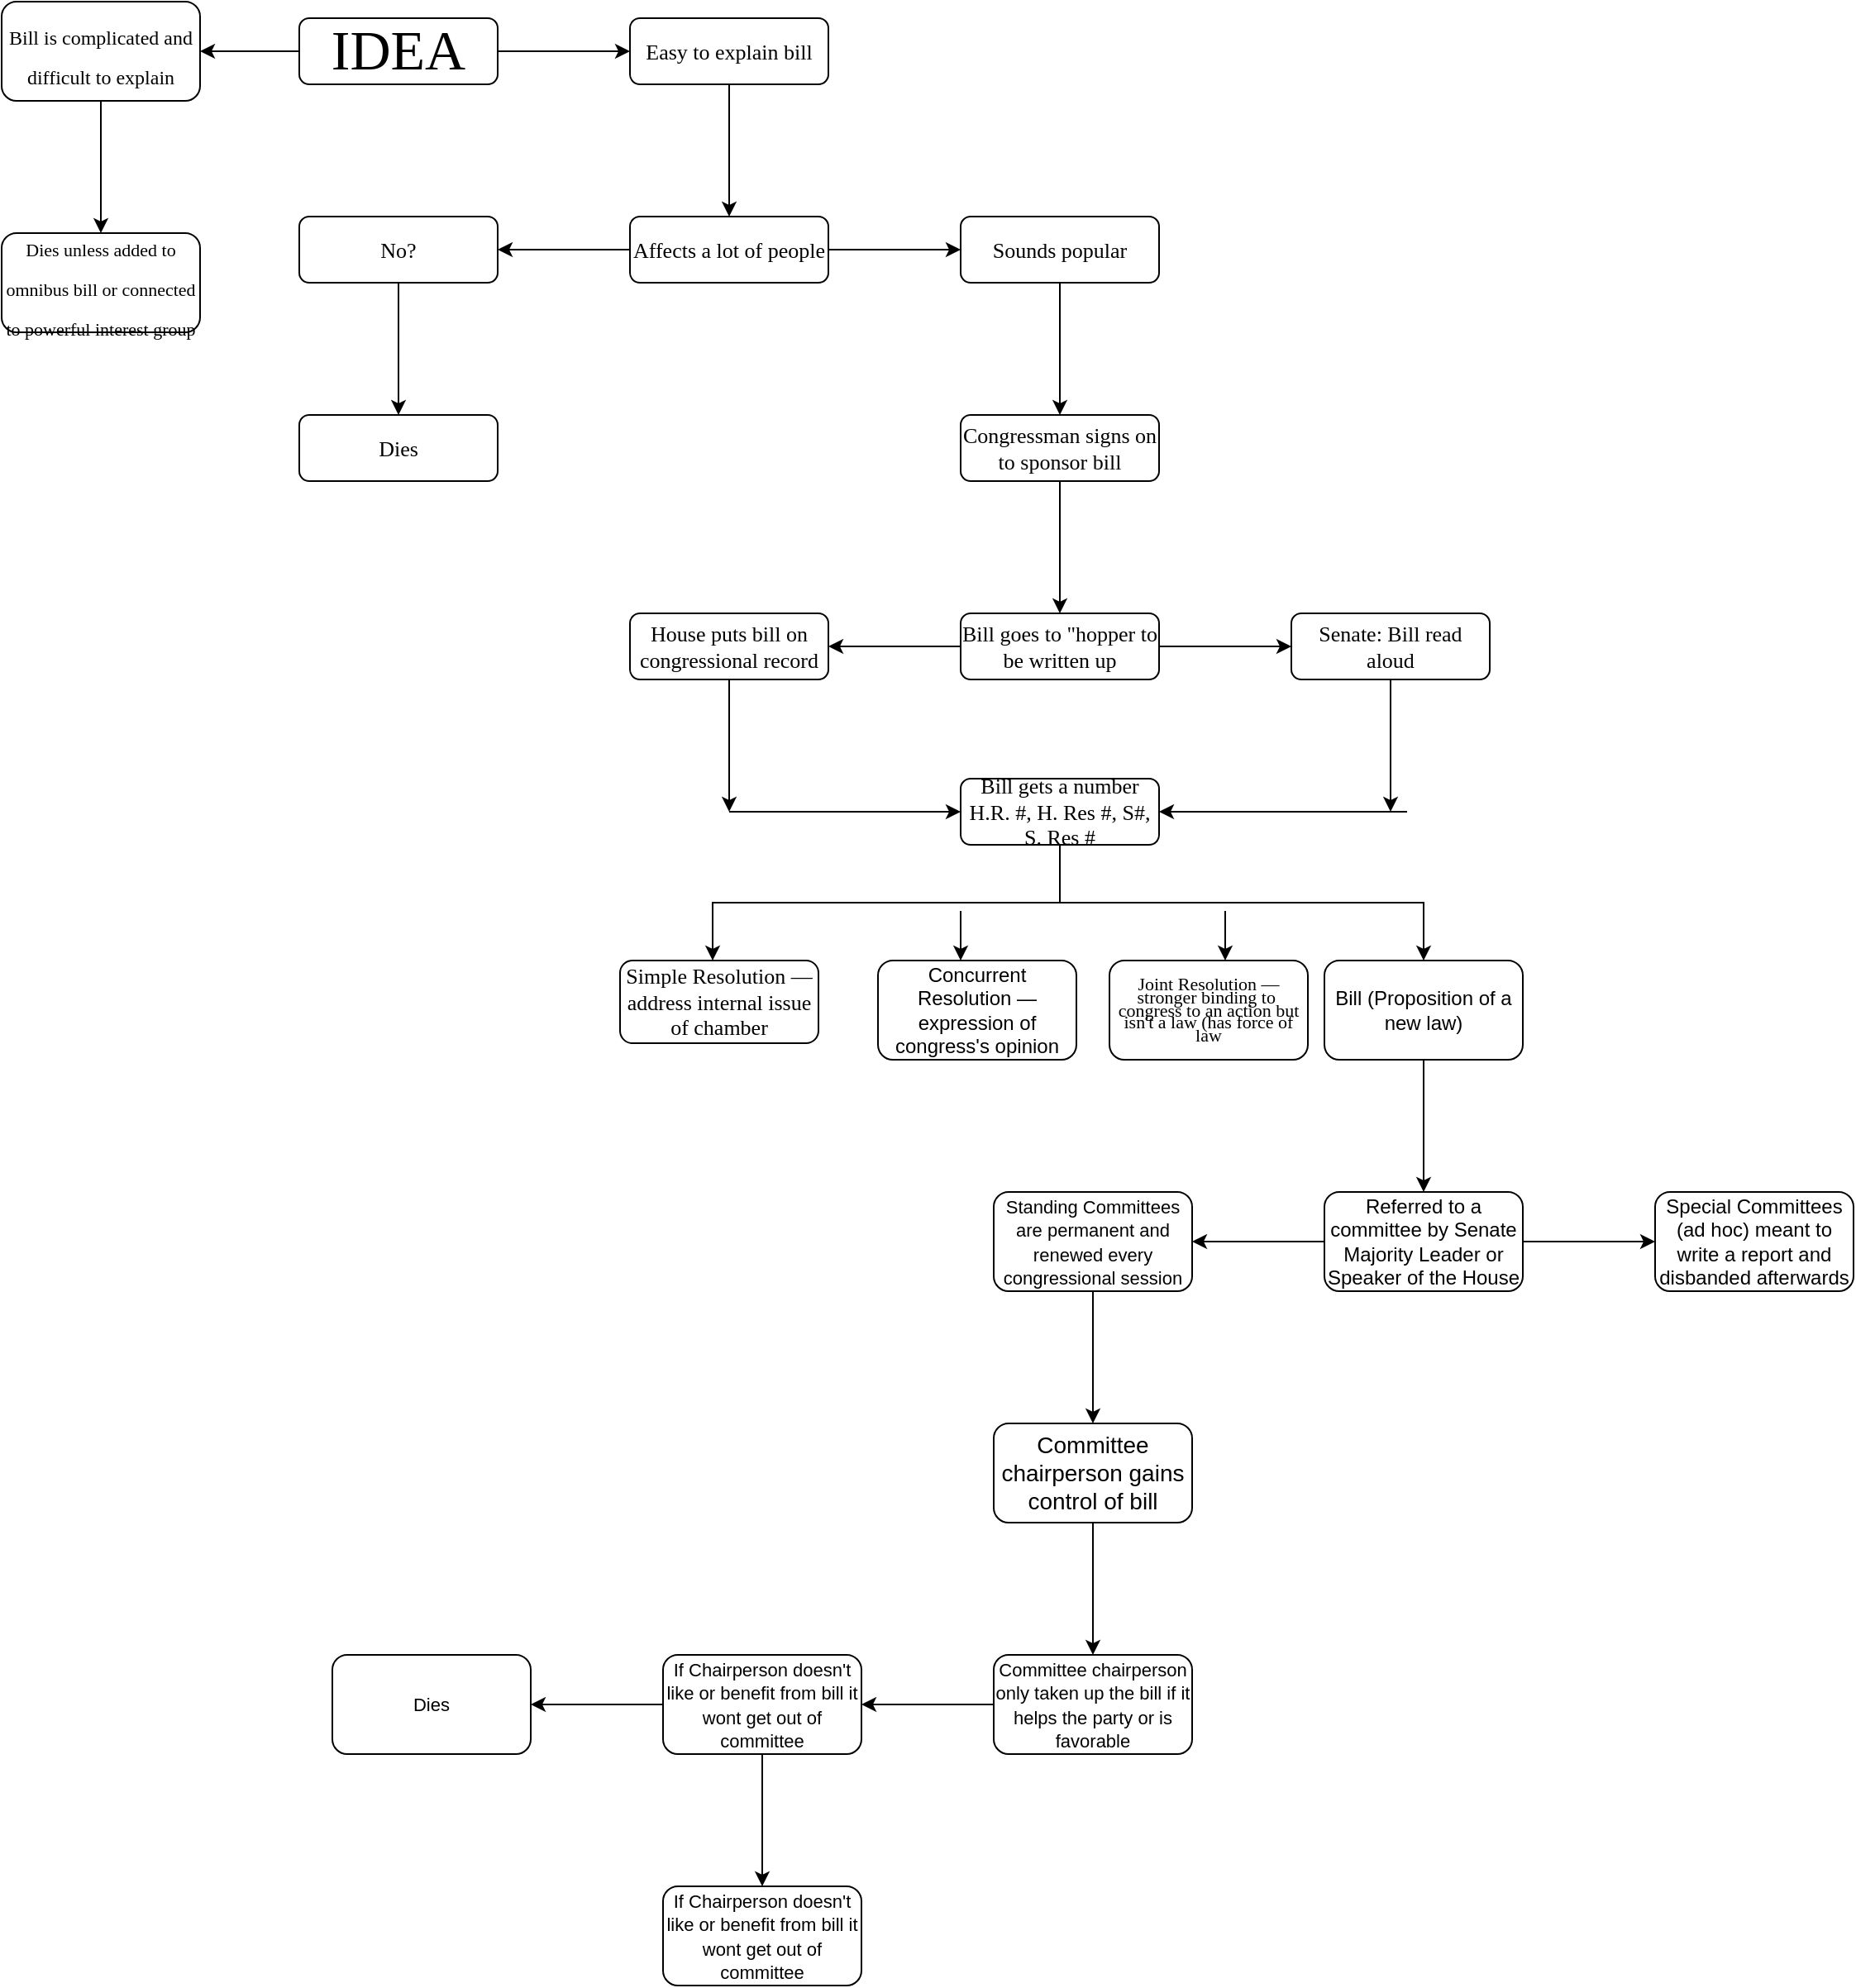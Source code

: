 <mxfile version="20.6.0" type="github">
  <diagram id="C5RBs43oDa-KdzZeNtuy" name="Page-1">
    <mxGraphModel dx="2133" dy="871" grid="1" gridSize="10" guides="1" tooltips="1" connect="1" arrows="1" fold="1" page="1" pageScale="1" pageWidth="827" pageHeight="1169" math="0" shadow="0">
      <root>
        <mxCell id="WIyWlLk6GJQsqaUBKTNV-0" />
        <mxCell id="WIyWlLk6GJQsqaUBKTNV-1" parent="WIyWlLk6GJQsqaUBKTNV-0" />
        <mxCell id="nTinVmcu9oHWkOwA1oCq-3" value="" style="edgeStyle=orthogonalEdgeStyle;rounded=0;orthogonalLoop=1;jettySize=auto;html=1;fontFamily=Times New Roman;fontSize=12;" edge="1" parent="WIyWlLk6GJQsqaUBKTNV-1" source="WIyWlLk6GJQsqaUBKTNV-3" target="nTinVmcu9oHWkOwA1oCq-1">
          <mxGeometry relative="1" as="geometry" />
        </mxCell>
        <mxCell id="nTinVmcu9oHWkOwA1oCq-8" value="" style="edgeStyle=orthogonalEdgeStyle;rounded=0;orthogonalLoop=1;jettySize=auto;html=1;fontFamily=Times New Roman;fontSize=11;" edge="1" parent="WIyWlLk6GJQsqaUBKTNV-1" source="WIyWlLk6GJQsqaUBKTNV-3" target="nTinVmcu9oHWkOwA1oCq-7">
          <mxGeometry relative="1" as="geometry" />
        </mxCell>
        <mxCell id="WIyWlLk6GJQsqaUBKTNV-3" value="&lt;font face=&quot;Times New Roman&quot;&gt;&lt;span style=&quot;font-size: 34px;&quot;&gt;IDEA&lt;/span&gt;&lt;/font&gt;" style="rounded=1;whiteSpace=wrap;html=1;fontSize=12;glass=0;strokeWidth=1;shadow=0;" parent="WIyWlLk6GJQsqaUBKTNV-1" vertex="1">
          <mxGeometry x="160" y="80" width="120" height="40" as="geometry" />
        </mxCell>
        <mxCell id="nTinVmcu9oHWkOwA1oCq-5" value="" style="edgeStyle=orthogonalEdgeStyle;rounded=0;orthogonalLoop=1;jettySize=auto;html=1;fontFamily=Times New Roman;fontSize=12;" edge="1" parent="WIyWlLk6GJQsqaUBKTNV-1" source="nTinVmcu9oHWkOwA1oCq-1" target="nTinVmcu9oHWkOwA1oCq-4">
          <mxGeometry relative="1" as="geometry" />
        </mxCell>
        <mxCell id="nTinVmcu9oHWkOwA1oCq-1" value="&lt;font style=&quot;font-size: 12px;&quot;&gt;Bill is complicated and difficult to explain&lt;/font&gt;" style="whiteSpace=wrap;html=1;rounded=1;glass=0;strokeWidth=1;shadow=0;fontFamily=Times New Roman;fontSize=20;" vertex="1" parent="WIyWlLk6GJQsqaUBKTNV-1">
          <mxGeometry x="-20" y="70" width="120" height="60" as="geometry" />
        </mxCell>
        <mxCell id="nTinVmcu9oHWkOwA1oCq-4" value="&lt;font style=&quot;font-size: 11px;&quot;&gt;Dies unless added to omnibus bill or connected to powerful interest group&lt;/font&gt;" style="whiteSpace=wrap;html=1;rounded=1;glass=0;strokeWidth=1;shadow=0;fontFamily=Times New Roman;fontSize=20;" vertex="1" parent="WIyWlLk6GJQsqaUBKTNV-1">
          <mxGeometry x="-20" y="210" width="120" height="60" as="geometry" />
        </mxCell>
        <mxCell id="nTinVmcu9oHWkOwA1oCq-10" value="" style="edgeStyle=orthogonalEdgeStyle;rounded=0;orthogonalLoop=1;jettySize=auto;html=1;fontFamily=Times New Roman;fontSize=13;" edge="1" parent="WIyWlLk6GJQsqaUBKTNV-1" source="nTinVmcu9oHWkOwA1oCq-7" target="nTinVmcu9oHWkOwA1oCq-9">
          <mxGeometry relative="1" as="geometry" />
        </mxCell>
        <mxCell id="nTinVmcu9oHWkOwA1oCq-7" value="&lt;font style=&quot;font-size: 13px;&quot; face=&quot;Times New Roman&quot;&gt;Easy to explain bill&lt;/font&gt;" style="rounded=1;whiteSpace=wrap;html=1;fontSize=12;glass=0;strokeWidth=1;shadow=0;" vertex="1" parent="WIyWlLk6GJQsqaUBKTNV-1">
          <mxGeometry x="360" y="80" width="120" height="40" as="geometry" />
        </mxCell>
        <mxCell id="nTinVmcu9oHWkOwA1oCq-12" value="" style="edgeStyle=orthogonalEdgeStyle;rounded=0;orthogonalLoop=1;jettySize=auto;html=1;fontFamily=Times New Roman;fontSize=13;" edge="1" parent="WIyWlLk6GJQsqaUBKTNV-1" source="nTinVmcu9oHWkOwA1oCq-9" target="nTinVmcu9oHWkOwA1oCq-11">
          <mxGeometry relative="1" as="geometry" />
        </mxCell>
        <mxCell id="nTinVmcu9oHWkOwA1oCq-16" value="" style="edgeStyle=orthogonalEdgeStyle;rounded=0;orthogonalLoop=1;jettySize=auto;html=1;fontFamily=Times New Roman;fontSize=34;" edge="1" parent="WIyWlLk6GJQsqaUBKTNV-1" source="nTinVmcu9oHWkOwA1oCq-9" target="nTinVmcu9oHWkOwA1oCq-15">
          <mxGeometry relative="1" as="geometry" />
        </mxCell>
        <mxCell id="nTinVmcu9oHWkOwA1oCq-9" value="&lt;font style=&quot;font-size: 13px;&quot; face=&quot;Times New Roman&quot;&gt;Affects a lot of people&lt;/font&gt;" style="rounded=1;whiteSpace=wrap;html=1;fontSize=12;glass=0;strokeWidth=1;shadow=0;" vertex="1" parent="WIyWlLk6GJQsqaUBKTNV-1">
          <mxGeometry x="360" y="200" width="120" height="40" as="geometry" />
        </mxCell>
        <mxCell id="nTinVmcu9oHWkOwA1oCq-14" value="" style="edgeStyle=orthogonalEdgeStyle;rounded=0;orthogonalLoop=1;jettySize=auto;html=1;fontFamily=Times New Roman;fontSize=13;" edge="1" parent="WIyWlLk6GJQsqaUBKTNV-1" source="nTinVmcu9oHWkOwA1oCq-11" target="nTinVmcu9oHWkOwA1oCq-13">
          <mxGeometry relative="1" as="geometry" />
        </mxCell>
        <mxCell id="nTinVmcu9oHWkOwA1oCq-11" value="&lt;font style=&quot;font-size: 13px;&quot; face=&quot;Times New Roman&quot;&gt;No?&lt;/font&gt;" style="rounded=1;whiteSpace=wrap;html=1;fontSize=12;glass=0;strokeWidth=1;shadow=0;" vertex="1" parent="WIyWlLk6GJQsqaUBKTNV-1">
          <mxGeometry x="160" y="200" width="120" height="40" as="geometry" />
        </mxCell>
        <mxCell id="nTinVmcu9oHWkOwA1oCq-13" value="&lt;font style=&quot;font-size: 13px;&quot; face=&quot;Times New Roman&quot;&gt;Dies&lt;/font&gt;" style="rounded=1;whiteSpace=wrap;html=1;fontSize=12;glass=0;strokeWidth=1;shadow=0;" vertex="1" parent="WIyWlLk6GJQsqaUBKTNV-1">
          <mxGeometry x="160" y="320" width="120" height="40" as="geometry" />
        </mxCell>
        <mxCell id="nTinVmcu9oHWkOwA1oCq-18" value="" style="edgeStyle=orthogonalEdgeStyle;rounded=0;orthogonalLoop=1;jettySize=auto;html=1;fontFamily=Times New Roman;fontSize=34;" edge="1" parent="WIyWlLk6GJQsqaUBKTNV-1" source="nTinVmcu9oHWkOwA1oCq-15" target="nTinVmcu9oHWkOwA1oCq-17">
          <mxGeometry relative="1" as="geometry" />
        </mxCell>
        <mxCell id="nTinVmcu9oHWkOwA1oCq-15" value="&lt;font style=&quot;font-size: 13px;&quot; face=&quot;Times New Roman&quot;&gt;Sounds popular&lt;/font&gt;" style="rounded=1;whiteSpace=wrap;html=1;fontSize=12;glass=0;strokeWidth=1;shadow=0;" vertex="1" parent="WIyWlLk6GJQsqaUBKTNV-1">
          <mxGeometry x="560" y="200" width="120" height="40" as="geometry" />
        </mxCell>
        <mxCell id="nTinVmcu9oHWkOwA1oCq-21" value="" style="edgeStyle=orthogonalEdgeStyle;rounded=0;orthogonalLoop=1;jettySize=auto;html=1;fontFamily=Times New Roman;fontSize=34;" edge="1" parent="WIyWlLk6GJQsqaUBKTNV-1" source="nTinVmcu9oHWkOwA1oCq-17" target="nTinVmcu9oHWkOwA1oCq-20">
          <mxGeometry relative="1" as="geometry" />
        </mxCell>
        <mxCell id="nTinVmcu9oHWkOwA1oCq-17" value="&lt;font style=&quot;font-size: 13px;&quot; face=&quot;Times New Roman&quot;&gt;Congressman signs on to sponsor bill&lt;/font&gt;" style="rounded=1;whiteSpace=wrap;html=1;fontSize=12;glass=0;strokeWidth=1;shadow=0;" vertex="1" parent="WIyWlLk6GJQsqaUBKTNV-1">
          <mxGeometry x="560" y="320" width="120" height="40" as="geometry" />
        </mxCell>
        <mxCell id="nTinVmcu9oHWkOwA1oCq-23" value="" style="edgeStyle=orthogonalEdgeStyle;rounded=0;orthogonalLoop=1;jettySize=auto;html=1;fontFamily=Times New Roman;fontSize=34;" edge="1" parent="WIyWlLk6GJQsqaUBKTNV-1" source="nTinVmcu9oHWkOwA1oCq-20" target="nTinVmcu9oHWkOwA1oCq-22">
          <mxGeometry relative="1" as="geometry" />
        </mxCell>
        <mxCell id="nTinVmcu9oHWkOwA1oCq-25" value="" style="edgeStyle=orthogonalEdgeStyle;rounded=0;orthogonalLoop=1;jettySize=auto;html=1;fontFamily=Times New Roman;fontSize=34;" edge="1" parent="WIyWlLk6GJQsqaUBKTNV-1" source="nTinVmcu9oHWkOwA1oCq-20" target="nTinVmcu9oHWkOwA1oCq-24">
          <mxGeometry relative="1" as="geometry" />
        </mxCell>
        <mxCell id="nTinVmcu9oHWkOwA1oCq-20" value="&lt;font style=&quot;font-size: 13px;&quot; face=&quot;Times New Roman&quot;&gt;Bill goes to &quot;hopper to be written up&lt;/font&gt;" style="rounded=1;whiteSpace=wrap;html=1;fontSize=12;glass=0;strokeWidth=1;shadow=0;" vertex="1" parent="WIyWlLk6GJQsqaUBKTNV-1">
          <mxGeometry x="560" y="440" width="120" height="40" as="geometry" />
        </mxCell>
        <mxCell id="nTinVmcu9oHWkOwA1oCq-27" value="" style="edgeStyle=orthogonalEdgeStyle;rounded=0;orthogonalLoop=1;jettySize=auto;html=1;fontFamily=Times New Roman;fontSize=34;" edge="1" parent="WIyWlLk6GJQsqaUBKTNV-1" source="nTinVmcu9oHWkOwA1oCq-22">
          <mxGeometry relative="1" as="geometry">
            <mxPoint x="420" y="560" as="targetPoint" />
          </mxGeometry>
        </mxCell>
        <mxCell id="nTinVmcu9oHWkOwA1oCq-22" value="&lt;font style=&quot;&quot; face=&quot;Times New Roman&quot;&gt;&lt;span style=&quot;font-size: 13px;&quot;&gt;House puts bill on congressional&amp;nbsp;record&lt;/span&gt;&lt;/font&gt;" style="rounded=1;whiteSpace=wrap;html=1;fontSize=12;glass=0;strokeWidth=1;shadow=0;" vertex="1" parent="WIyWlLk6GJQsqaUBKTNV-1">
          <mxGeometry x="360" y="440" width="120" height="40" as="geometry" />
        </mxCell>
        <mxCell id="nTinVmcu9oHWkOwA1oCq-31" value="" style="edgeStyle=orthogonalEdgeStyle;rounded=0;orthogonalLoop=1;jettySize=auto;html=1;fontFamily=Times New Roman;fontSize=34;" edge="1" parent="WIyWlLk6GJQsqaUBKTNV-1" source="nTinVmcu9oHWkOwA1oCq-24">
          <mxGeometry relative="1" as="geometry">
            <mxPoint x="820" y="560" as="targetPoint" />
          </mxGeometry>
        </mxCell>
        <mxCell id="nTinVmcu9oHWkOwA1oCq-24" value="&lt;font style=&quot;font-size: 13px;&quot; face=&quot;Times New Roman&quot;&gt;Senate: Bill read aloud&lt;/font&gt;" style="rounded=1;whiteSpace=wrap;html=1;fontSize=12;glass=0;strokeWidth=1;shadow=0;" vertex="1" parent="WIyWlLk6GJQsqaUBKTNV-1">
          <mxGeometry x="760" y="440" width="120" height="40" as="geometry" />
        </mxCell>
        <mxCell id="nTinVmcu9oHWkOwA1oCq-28" value="" style="endArrow=classic;html=1;rounded=0;fontFamily=Times New Roman;fontSize=34;" edge="1" parent="WIyWlLk6GJQsqaUBKTNV-1">
          <mxGeometry width="50" height="50" relative="1" as="geometry">
            <mxPoint x="420" y="560" as="sourcePoint" />
            <mxPoint x="560" y="560" as="targetPoint" />
          </mxGeometry>
        </mxCell>
        <mxCell id="nTinVmcu9oHWkOwA1oCq-29" value="" style="endArrow=classic;html=1;rounded=0;fontFamily=Times New Roman;fontSize=34;" edge="1" parent="WIyWlLk6GJQsqaUBKTNV-1">
          <mxGeometry width="50" height="50" relative="1" as="geometry">
            <mxPoint x="830" y="560" as="sourcePoint" />
            <mxPoint x="680" y="560" as="targetPoint" />
          </mxGeometry>
        </mxCell>
        <mxCell id="nTinVmcu9oHWkOwA1oCq-36" value="" style="edgeStyle=orthogonalEdgeStyle;rounded=0;orthogonalLoop=1;jettySize=auto;html=1;fontFamily=Times New Roman;fontSize=34;" edge="1" parent="WIyWlLk6GJQsqaUBKTNV-1" source="nTinVmcu9oHWkOwA1oCq-32" target="nTinVmcu9oHWkOwA1oCq-35">
          <mxGeometry relative="1" as="geometry">
            <Array as="points">
              <mxPoint x="620" y="615" />
              <mxPoint x="410" y="615" />
              <mxPoint x="410" y="675" />
            </Array>
          </mxGeometry>
        </mxCell>
        <mxCell id="nTinVmcu9oHWkOwA1oCq-32" value="&lt;font style=&quot;font-size: 13px;&quot; face=&quot;Times New Roman&quot;&gt;Bill gets a number&lt;br&gt;H.R. #, H. Res #, S#, S. Res #&lt;br&gt;&lt;/font&gt;" style="rounded=1;whiteSpace=wrap;html=1;fontSize=12;glass=0;strokeWidth=1;shadow=0;" vertex="1" parent="WIyWlLk6GJQsqaUBKTNV-1">
          <mxGeometry x="560" y="540" width="120" height="40" as="geometry" />
        </mxCell>
        <mxCell id="nTinVmcu9oHWkOwA1oCq-35" value="&lt;font style=&quot;font-size: 13px;&quot; face=&quot;Times New Roman&quot;&gt;Simple Resolution — address internal issue of chamber&lt;br&gt;&lt;/font&gt;" style="rounded=1;whiteSpace=wrap;html=1;fontSize=12;glass=0;strokeWidth=1;shadow=0;" vertex="1" parent="WIyWlLk6GJQsqaUBKTNV-1">
          <mxGeometry x="354" y="650" width="120" height="50" as="geometry" />
        </mxCell>
        <mxCell id="nTinVmcu9oHWkOwA1oCq-38" value="" style="endArrow=classic;html=1;rounded=0;fontFamily=Times New Roman;fontSize=34;" edge="1" parent="WIyWlLk6GJQsqaUBKTNV-1">
          <mxGeometry width="50" height="50" relative="1" as="geometry">
            <mxPoint x="560" y="620" as="sourcePoint" />
            <mxPoint x="560" y="650" as="targetPoint" />
          </mxGeometry>
        </mxCell>
        <mxCell id="nTinVmcu9oHWkOwA1oCq-39" value="Concurrent Resolution — expression of congress&#39;s opinion" style="whiteSpace=wrap;html=1;rounded=1;glass=0;strokeWidth=1;shadow=0;" vertex="1" parent="WIyWlLk6GJQsqaUBKTNV-1">
          <mxGeometry x="510" y="650" width="120" height="60" as="geometry" />
        </mxCell>
        <mxCell id="nTinVmcu9oHWkOwA1oCq-41" value="" style="edgeStyle=orthogonalEdgeStyle;rounded=0;orthogonalLoop=1;jettySize=auto;html=1;fontFamily=Times New Roman;fontSize=34;" edge="1" parent="WIyWlLk6GJQsqaUBKTNV-1">
          <mxGeometry relative="1" as="geometry">
            <mxPoint x="620" y="580" as="sourcePoint" />
            <mxPoint x="840" y="650" as="targetPoint" />
            <Array as="points">
              <mxPoint x="620" y="615" />
              <mxPoint x="840" y="615" />
              <mxPoint x="840" y="650" />
            </Array>
          </mxGeometry>
        </mxCell>
        <mxCell id="nTinVmcu9oHWkOwA1oCq-49" value="" style="edgeStyle=orthogonalEdgeStyle;rounded=0;orthogonalLoop=1;jettySize=auto;html=1;fontFamily=Times New Roman;fontSize=11;" edge="1" parent="WIyWlLk6GJQsqaUBKTNV-1" source="nTinVmcu9oHWkOwA1oCq-42" target="nTinVmcu9oHWkOwA1oCq-48">
          <mxGeometry relative="1" as="geometry" />
        </mxCell>
        <mxCell id="nTinVmcu9oHWkOwA1oCq-42" value="Bill (Proposition of a new law)" style="whiteSpace=wrap;html=1;rounded=1;glass=0;strokeWidth=1;shadow=0;" vertex="1" parent="WIyWlLk6GJQsqaUBKTNV-1">
          <mxGeometry x="780" y="650" width="120" height="60" as="geometry" />
        </mxCell>
        <mxCell id="nTinVmcu9oHWkOwA1oCq-44" value="" style="endArrow=classic;html=1;rounded=0;fontFamily=Times New Roman;fontSize=34;" edge="1" parent="WIyWlLk6GJQsqaUBKTNV-1">
          <mxGeometry width="50" height="50" relative="1" as="geometry">
            <mxPoint x="720" y="620" as="sourcePoint" />
            <mxPoint x="720" y="650" as="targetPoint" />
            <Array as="points">
              <mxPoint x="720" y="640" />
            </Array>
          </mxGeometry>
        </mxCell>
        <mxCell id="nTinVmcu9oHWkOwA1oCq-45" value="&lt;p style=&quot;line-height: 70%; font-size: 11px;&quot;&gt;&lt;font style=&quot;font-size: 11px;&quot;&gt;Joint Resolution — stronger binding to&amp;nbsp; congress to an action but isn&#39;t a law (has force of law&lt;/font&gt;&lt;/p&gt;" style="rounded=1;whiteSpace=wrap;html=1;fontFamily=Times New Roman;fontSize=34;" vertex="1" parent="WIyWlLk6GJQsqaUBKTNV-1">
          <mxGeometry x="650" y="650" width="120" height="60" as="geometry" />
        </mxCell>
        <mxCell id="nTinVmcu9oHWkOwA1oCq-51" value="" style="edgeStyle=orthogonalEdgeStyle;rounded=0;orthogonalLoop=1;jettySize=auto;html=1;fontFamily=Times New Roman;fontSize=11;" edge="1" parent="WIyWlLk6GJQsqaUBKTNV-1" source="nTinVmcu9oHWkOwA1oCq-48" target="nTinVmcu9oHWkOwA1oCq-50">
          <mxGeometry relative="1" as="geometry" />
        </mxCell>
        <mxCell id="nTinVmcu9oHWkOwA1oCq-53" value="" style="edgeStyle=orthogonalEdgeStyle;rounded=0;orthogonalLoop=1;jettySize=auto;html=1;fontFamily=Times New Roman;fontSize=11;" edge="1" parent="WIyWlLk6GJQsqaUBKTNV-1" source="nTinVmcu9oHWkOwA1oCq-48" target="nTinVmcu9oHWkOwA1oCq-52">
          <mxGeometry relative="1" as="geometry" />
        </mxCell>
        <mxCell id="nTinVmcu9oHWkOwA1oCq-48" value="Referred to a committee by Senate Majority Leader or Speaker of the House" style="whiteSpace=wrap;html=1;rounded=1;glass=0;strokeWidth=1;shadow=0;" vertex="1" parent="WIyWlLk6GJQsqaUBKTNV-1">
          <mxGeometry x="780" y="790" width="120" height="60" as="geometry" />
        </mxCell>
        <mxCell id="nTinVmcu9oHWkOwA1oCq-50" value="Special Committees (ad hoc) meant to write a report and disbanded afterwards" style="whiteSpace=wrap;html=1;rounded=1;glass=0;strokeWidth=1;shadow=0;" vertex="1" parent="WIyWlLk6GJQsqaUBKTNV-1">
          <mxGeometry x="980" y="790" width="120" height="60" as="geometry" />
        </mxCell>
        <mxCell id="nTinVmcu9oHWkOwA1oCq-56" value="" style="edgeStyle=orthogonalEdgeStyle;rounded=0;orthogonalLoop=1;jettySize=auto;html=1;fontFamily=Times New Roman;fontSize=11;" edge="1" parent="WIyWlLk6GJQsqaUBKTNV-1" source="nTinVmcu9oHWkOwA1oCq-52" target="nTinVmcu9oHWkOwA1oCq-55">
          <mxGeometry relative="1" as="geometry" />
        </mxCell>
        <mxCell id="nTinVmcu9oHWkOwA1oCq-52" value="&lt;font style=&quot;font-size: 11px;&quot;&gt;Standing Committees are permanent and renewed every congressional session&lt;/font&gt;" style="whiteSpace=wrap;html=1;rounded=1;glass=0;strokeWidth=1;shadow=0;" vertex="1" parent="WIyWlLk6GJQsqaUBKTNV-1">
          <mxGeometry x="580" y="790" width="120" height="60" as="geometry" />
        </mxCell>
        <mxCell id="nTinVmcu9oHWkOwA1oCq-58" value="" style="edgeStyle=orthogonalEdgeStyle;rounded=0;orthogonalLoop=1;jettySize=auto;html=1;fontFamily=Times New Roman;fontSize=14;" edge="1" parent="WIyWlLk6GJQsqaUBKTNV-1" source="nTinVmcu9oHWkOwA1oCq-55" target="nTinVmcu9oHWkOwA1oCq-57">
          <mxGeometry relative="1" as="geometry" />
        </mxCell>
        <mxCell id="nTinVmcu9oHWkOwA1oCq-55" value="&lt;font style=&quot;font-size: 14px;&quot;&gt;Committee chairperson gains control of bill&lt;/font&gt;" style="whiteSpace=wrap;html=1;rounded=1;glass=0;strokeWidth=1;shadow=0;" vertex="1" parent="WIyWlLk6GJQsqaUBKTNV-1">
          <mxGeometry x="580" y="930" width="120" height="60" as="geometry" />
        </mxCell>
        <mxCell id="nTinVmcu9oHWkOwA1oCq-60" value="" style="edgeStyle=orthogonalEdgeStyle;rounded=0;orthogonalLoop=1;jettySize=auto;html=1;fontFamily=Times New Roman;fontSize=11;" edge="1" parent="WIyWlLk6GJQsqaUBKTNV-1" source="nTinVmcu9oHWkOwA1oCq-57" target="nTinVmcu9oHWkOwA1oCq-59">
          <mxGeometry relative="1" as="geometry" />
        </mxCell>
        <mxCell id="nTinVmcu9oHWkOwA1oCq-57" value="&lt;font style=&quot;font-size: 11px;&quot;&gt;Committee chairperson only taken up the bill if it helps the party or is favorable&lt;/font&gt;" style="whiteSpace=wrap;html=1;rounded=1;glass=0;strokeWidth=1;shadow=0;" vertex="1" parent="WIyWlLk6GJQsqaUBKTNV-1">
          <mxGeometry x="580" y="1070" width="120" height="60" as="geometry" />
        </mxCell>
        <mxCell id="nTinVmcu9oHWkOwA1oCq-62" value="" style="edgeStyle=orthogonalEdgeStyle;rounded=0;orthogonalLoop=1;jettySize=auto;html=1;fontFamily=Times New Roman;fontSize=11;" edge="1" parent="WIyWlLk6GJQsqaUBKTNV-1" source="nTinVmcu9oHWkOwA1oCq-59" target="nTinVmcu9oHWkOwA1oCq-61">
          <mxGeometry relative="1" as="geometry" />
        </mxCell>
        <mxCell id="nTinVmcu9oHWkOwA1oCq-65" value="" style="edgeStyle=orthogonalEdgeStyle;rounded=0;orthogonalLoop=1;jettySize=auto;html=1;fontFamily=Times New Roman;fontSize=11;" edge="1" parent="WIyWlLk6GJQsqaUBKTNV-1" source="nTinVmcu9oHWkOwA1oCq-59" target="nTinVmcu9oHWkOwA1oCq-64">
          <mxGeometry relative="1" as="geometry" />
        </mxCell>
        <mxCell id="nTinVmcu9oHWkOwA1oCq-59" value="&lt;font style=&quot;font-size: 11px;&quot;&gt;If Chairperson doesn&#39;t like or benefit from bill it wont get out of committee&lt;/font&gt;" style="whiteSpace=wrap;html=1;rounded=1;glass=0;strokeWidth=1;shadow=0;" vertex="1" parent="WIyWlLk6GJQsqaUBKTNV-1">
          <mxGeometry x="380" y="1070" width="120" height="60" as="geometry" />
        </mxCell>
        <mxCell id="nTinVmcu9oHWkOwA1oCq-61" value="&lt;font style=&quot;font-size: 11px;&quot;&gt;Dies&lt;/font&gt;" style="whiteSpace=wrap;html=1;rounded=1;glass=0;strokeWidth=1;shadow=0;" vertex="1" parent="WIyWlLk6GJQsqaUBKTNV-1">
          <mxGeometry x="180" y="1070" width="120" height="60" as="geometry" />
        </mxCell>
        <mxCell id="nTinVmcu9oHWkOwA1oCq-64" value="&lt;font style=&quot;font-size: 11px;&quot;&gt;If Chairperson doesn&#39;t like or benefit from bill it wont get out of committee&lt;/font&gt;" style="whiteSpace=wrap;html=1;rounded=1;glass=0;strokeWidth=1;shadow=0;" vertex="1" parent="WIyWlLk6GJQsqaUBKTNV-1">
          <mxGeometry x="380" y="1210" width="120" height="60" as="geometry" />
        </mxCell>
      </root>
    </mxGraphModel>
  </diagram>
</mxfile>
